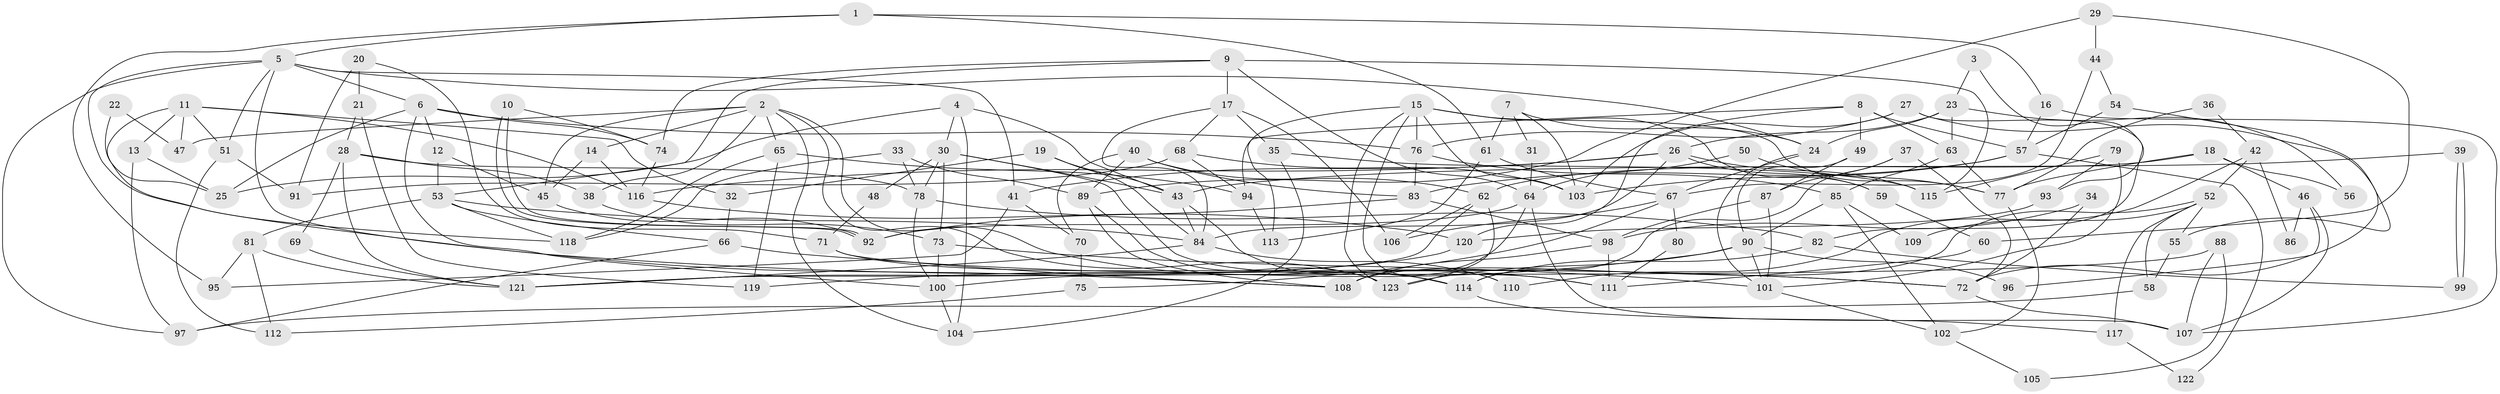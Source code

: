 // coarse degree distribution, {6: 0.125, 8: 0.125, 3: 0.175, 7: 0.075, 10: 0.025, 9: 0.0375, 4: 0.1625, 5: 0.1125, 2: 0.1625}
// Generated by graph-tools (version 1.1) at 2025/52/02/27/25 19:52:05]
// undirected, 123 vertices, 246 edges
graph export_dot {
graph [start="1"]
  node [color=gray90,style=filled];
  1;
  2;
  3;
  4;
  5;
  6;
  7;
  8;
  9;
  10;
  11;
  12;
  13;
  14;
  15;
  16;
  17;
  18;
  19;
  20;
  21;
  22;
  23;
  24;
  25;
  26;
  27;
  28;
  29;
  30;
  31;
  32;
  33;
  34;
  35;
  36;
  37;
  38;
  39;
  40;
  41;
  42;
  43;
  44;
  45;
  46;
  47;
  48;
  49;
  50;
  51;
  52;
  53;
  54;
  55;
  56;
  57;
  58;
  59;
  60;
  61;
  62;
  63;
  64;
  65;
  66;
  67;
  68;
  69;
  70;
  71;
  72;
  73;
  74;
  75;
  76;
  77;
  78;
  79;
  80;
  81;
  82;
  83;
  84;
  85;
  86;
  87;
  88;
  89;
  90;
  91;
  92;
  93;
  94;
  95;
  96;
  97;
  98;
  99;
  100;
  101;
  102;
  103;
  104;
  105;
  106;
  107;
  108;
  109;
  110;
  111;
  112;
  113;
  114;
  115;
  116;
  117;
  118;
  119;
  120;
  121;
  122;
  123;
  1 -- 16;
  1 -- 61;
  1 -- 5;
  1 -- 95;
  2 -- 123;
  2 -- 104;
  2 -- 14;
  2 -- 38;
  2 -- 45;
  2 -- 47;
  2 -- 65;
  2 -- 111;
  3 -- 23;
  3 -- 93;
  4 -- 30;
  4 -- 25;
  4 -- 43;
  4 -- 104;
  5 -- 108;
  5 -- 6;
  5 -- 24;
  5 -- 41;
  5 -- 51;
  5 -- 97;
  5 -- 118;
  6 -- 12;
  6 -- 25;
  6 -- 74;
  6 -- 76;
  6 -- 100;
  7 -- 103;
  7 -- 24;
  7 -- 31;
  7 -- 61;
  8 -- 63;
  8 -- 120;
  8 -- 49;
  8 -- 57;
  8 -- 94;
  9 -- 74;
  9 -- 64;
  9 -- 17;
  9 -- 53;
  9 -- 115;
  10 -- 92;
  10 -- 92;
  10 -- 74;
  11 -- 32;
  11 -- 116;
  11 -- 13;
  11 -- 47;
  11 -- 51;
  11 -- 72;
  12 -- 53;
  12 -- 45;
  13 -- 97;
  13 -- 25;
  14 -- 45;
  14 -- 116;
  15 -- 76;
  15 -- 103;
  15 -- 59;
  15 -- 77;
  15 -- 110;
  15 -- 113;
  15 -- 123;
  16 -- 107;
  16 -- 57;
  17 -- 84;
  17 -- 35;
  17 -- 68;
  17 -- 106;
  18 -- 77;
  18 -- 62;
  18 -- 46;
  18 -- 56;
  19 -- 43;
  19 -- 84;
  19 -- 32;
  20 -- 71;
  20 -- 91;
  20 -- 21;
  21 -- 28;
  21 -- 119;
  22 -- 25;
  22 -- 47;
  23 -- 24;
  23 -- 26;
  23 -- 56;
  23 -- 63;
  24 -- 101;
  24 -- 67;
  26 -- 115;
  26 -- 84;
  26 -- 41;
  26 -- 59;
  26 -- 116;
  27 -- 76;
  27 -- 82;
  27 -- 72;
  27 -- 103;
  28 -- 78;
  28 -- 38;
  28 -- 69;
  28 -- 121;
  29 -- 89;
  29 -- 60;
  29 -- 44;
  30 -- 73;
  30 -- 43;
  30 -- 48;
  30 -- 78;
  30 -- 111;
  31 -- 64;
  32 -- 66;
  33 -- 118;
  33 -- 89;
  33 -- 78;
  34 -- 72;
  34 -- 98;
  35 -- 104;
  35 -- 115;
  36 -- 77;
  36 -- 42;
  37 -- 72;
  37 -- 87;
  37 -- 114;
  38 -- 73;
  39 -- 99;
  39 -- 99;
  39 -- 43;
  40 -- 83;
  40 -- 62;
  40 -- 70;
  40 -- 89;
  41 -- 70;
  41 -- 95;
  42 -- 110;
  42 -- 52;
  42 -- 86;
  43 -- 84;
  43 -- 114;
  44 -- 67;
  44 -- 54;
  45 -- 92;
  46 -- 107;
  46 -- 86;
  46 -- 96;
  48 -- 71;
  49 -- 90;
  49 -- 87;
  50 -- 77;
  50 -- 64;
  51 -- 91;
  51 -- 112;
  52 -- 58;
  52 -- 108;
  52 -- 55;
  52 -- 109;
  52 -- 117;
  53 -- 118;
  53 -- 66;
  53 -- 81;
  53 -- 84;
  54 -- 57;
  54 -- 55;
  55 -- 58;
  57 -- 103;
  57 -- 83;
  57 -- 122;
  58 -- 97;
  59 -- 60;
  60 -- 111;
  61 -- 67;
  61 -- 113;
  62 -- 106;
  62 -- 121;
  62 -- 123;
  63 -- 85;
  63 -- 77;
  64 -- 92;
  64 -- 108;
  64 -- 107;
  65 -- 94;
  65 -- 118;
  65 -- 119;
  66 -- 72;
  66 -- 97;
  67 -- 75;
  67 -- 80;
  67 -- 106;
  68 -- 94;
  68 -- 91;
  68 -- 103;
  69 -- 121;
  70 -- 75;
  71 -- 108;
  71 -- 114;
  72 -- 107;
  73 -- 101;
  73 -- 100;
  74 -- 116;
  75 -- 112;
  76 -- 83;
  76 -- 85;
  77 -- 102;
  78 -- 82;
  78 -- 100;
  79 -- 101;
  79 -- 115;
  79 -- 93;
  80 -- 111;
  81 -- 95;
  81 -- 112;
  81 -- 121;
  82 -- 114;
  82 -- 99;
  83 -- 98;
  83 -- 92;
  84 -- 121;
  84 -- 110;
  85 -- 90;
  85 -- 102;
  85 -- 109;
  87 -- 101;
  87 -- 98;
  88 -- 107;
  88 -- 100;
  88 -- 105;
  89 -- 123;
  89 -- 108;
  90 -- 123;
  90 -- 119;
  90 -- 96;
  90 -- 101;
  93 -- 120;
  94 -- 113;
  98 -- 111;
  98 -- 108;
  100 -- 104;
  101 -- 102;
  102 -- 105;
  114 -- 117;
  116 -- 120;
  117 -- 122;
  120 -- 121;
}
